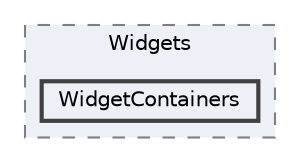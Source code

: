 digraph "C:/Users/patri/Documents/QConfigurableDashboard/src/Widgets/WidgetContainers"
{
 // LATEX_PDF_SIZE
  bgcolor="transparent";
  edge [fontname=Helvetica,fontsize=10,labelfontname=Helvetica,labelfontsize=10];
  node [fontname=Helvetica,fontsize=10,shape=box,height=0.2,width=0.4];
  compound=true
  subgraph clusterdir_f496ee0beab09f0a3344d9aae38213f1 {
    graph [ bgcolor="#edf0f7", pencolor="grey50", label="Widgets", fontname=Helvetica,fontsize=10 style="filled,dashed", URL="dir_f496ee0beab09f0a3344d9aae38213f1.html",tooltip=""]
  dir_7aa168ab20f125fb7a80fcac7fb01cde [label="WidgetContainers", fillcolor="#edf0f7", color="grey25", style="filled,bold", URL="dir_7aa168ab20f125fb7a80fcac7fb01cde.html",tooltip=""];
  }
}
